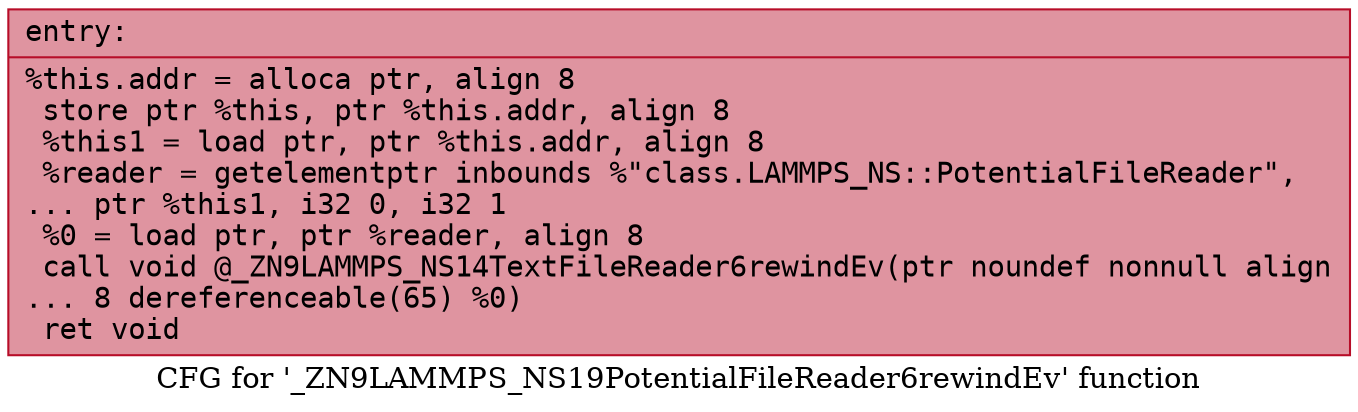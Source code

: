 digraph "CFG for '_ZN9LAMMPS_NS19PotentialFileReader6rewindEv' function" {
	label="CFG for '_ZN9LAMMPS_NS19PotentialFileReader6rewindEv' function";

	Node0x55acb5d563c0 [shape=record,color="#b70d28ff", style=filled, fillcolor="#b70d2870" fontname="Courier",label="{entry:\l|  %this.addr = alloca ptr, align 8\l  store ptr %this, ptr %this.addr, align 8\l  %this1 = load ptr, ptr %this.addr, align 8\l  %reader = getelementptr inbounds %\"class.LAMMPS_NS::PotentialFileReader\",\l... ptr %this1, i32 0, i32 1\l  %0 = load ptr, ptr %reader, align 8\l  call void @_ZN9LAMMPS_NS14TextFileReader6rewindEv(ptr noundef nonnull align\l... 8 dereferenceable(65) %0)\l  ret void\l}"];
}
